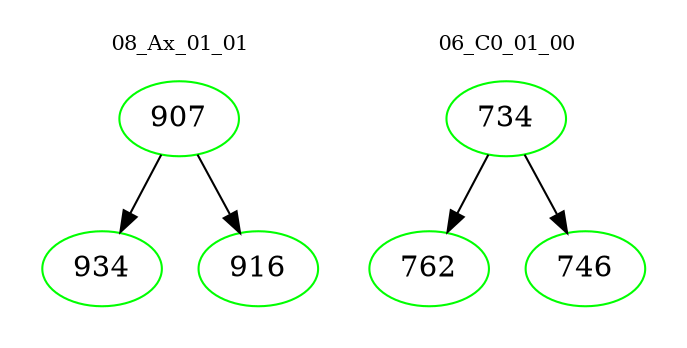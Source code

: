 digraph{
subgraph cluster_0 {
color = white
label = "08_Ax_01_01";
fontsize=10;
T0_907 [label="907", color="green"]
T0_907 -> T0_934 [color="black"]
T0_934 [label="934", color="green"]
T0_907 -> T0_916 [color="black"]
T0_916 [label="916", color="green"]
}
subgraph cluster_1 {
color = white
label = "06_C0_01_00";
fontsize=10;
T1_734 [label="734", color="green"]
T1_734 -> T1_762 [color="black"]
T1_762 [label="762", color="green"]
T1_734 -> T1_746 [color="black"]
T1_746 [label="746", color="green"]
}
}
